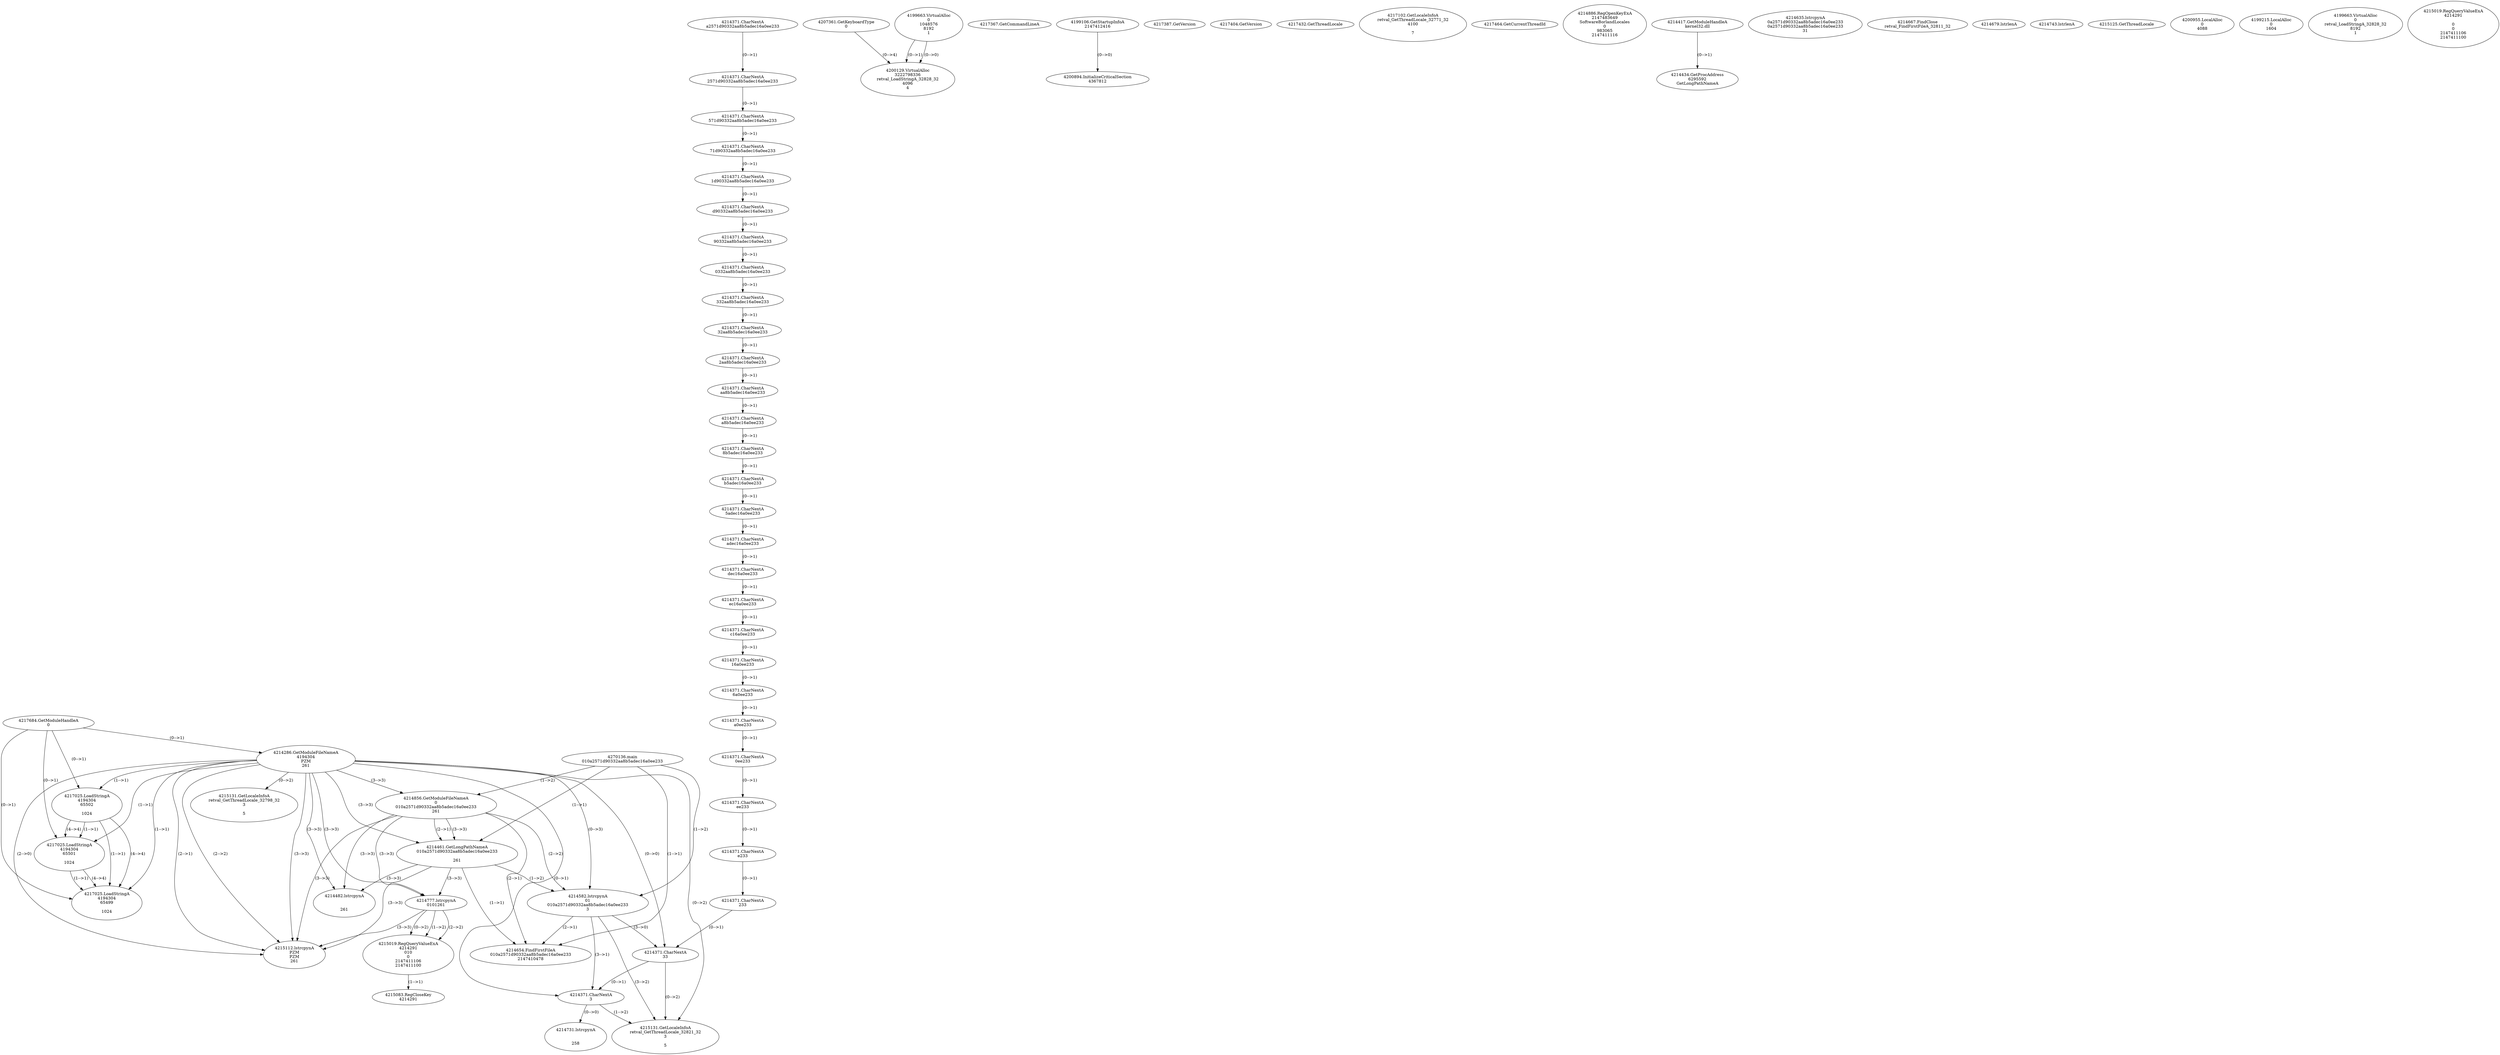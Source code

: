 // Global SCDG with merge call
digraph {
	0 [label="4270136.main
010a2571d90332aa8b5adec16a0ee233"]
	1 [label="4217684.GetModuleHandleA
0"]
	2 [label="4207361.GetKeyboardType
0"]
	3 [label="4217367.GetCommandLineA
"]
	4 [label="4199106.GetStartupInfoA
2147412416"]
	5 [label="4217387.GetVersion
"]
	6 [label="4217404.GetVersion
"]
	7 [label="4217432.GetThreadLocale
"]
	8 [label="4217102.GetLocaleInfoA
retval_GetThreadLocale_32771_32
4100

7"]
	9 [label="4217464.GetCurrentThreadId
"]
	10 [label="4214286.GetModuleFileNameA
4194304
PZM
261"]
	1 -> 10 [label="(0-->1)"]
	11 [label="4214856.GetModuleFileNameA
0
010a2571d90332aa8b5adec16a0ee233
261"]
	0 -> 11 [label="(1-->2)"]
	10 -> 11 [label="(3-->3)"]
	12 [label="4214886.RegOpenKeyExA
2147483649
Software\Borland\Locales
0
983065
2147411116"]
	13 [label="4214417.GetModuleHandleA
kernel32.dll"]
	14 [label="4214434.GetProcAddress
6295592
GetLongPathNameA"]
	13 -> 14 [label="(0-->1)"]
	15 [label="4214461.GetLongPathNameA
010a2571d90332aa8b5adec16a0ee233

261"]
	0 -> 15 [label="(1-->1)"]
	11 -> 15 [label="(2-->1)"]
	10 -> 15 [label="(3-->3)"]
	11 -> 15 [label="(3-->3)"]
	16 [label="4214582.lstrcpynA
01
010a2571d90332aa8b5adec16a0ee233
3"]
	0 -> 16 [label="(1-->2)"]
	11 -> 16 [label="(2-->2)"]
	15 -> 16 [label="(1-->2)"]
	10 -> 16 [label="(0-->3)"]
	17 [label="4214371.CharNextA
a2571d90332aa8b5adec16a0ee233"]
	18 [label="4214371.CharNextA
2571d90332aa8b5adec16a0ee233"]
	17 -> 18 [label="(0-->1)"]
	19 [label="4214371.CharNextA
571d90332aa8b5adec16a0ee233"]
	18 -> 19 [label="(0-->1)"]
	20 [label="4214371.CharNextA
71d90332aa8b5adec16a0ee233"]
	19 -> 20 [label="(0-->1)"]
	21 [label="4214371.CharNextA
1d90332aa8b5adec16a0ee233"]
	20 -> 21 [label="(0-->1)"]
	22 [label="4214371.CharNextA
d90332aa8b5adec16a0ee233"]
	21 -> 22 [label="(0-->1)"]
	23 [label="4214371.CharNextA
90332aa8b5adec16a0ee233"]
	22 -> 23 [label="(0-->1)"]
	24 [label="4214371.CharNextA
0332aa8b5adec16a0ee233"]
	23 -> 24 [label="(0-->1)"]
	25 [label="4214371.CharNextA
332aa8b5adec16a0ee233"]
	24 -> 25 [label="(0-->1)"]
	26 [label="4214371.CharNextA
32aa8b5adec16a0ee233"]
	25 -> 26 [label="(0-->1)"]
	27 [label="4214371.CharNextA
2aa8b5adec16a0ee233"]
	26 -> 27 [label="(0-->1)"]
	28 [label="4214371.CharNextA
aa8b5adec16a0ee233"]
	27 -> 28 [label="(0-->1)"]
	29 [label="4214371.CharNextA
a8b5adec16a0ee233"]
	28 -> 29 [label="(0-->1)"]
	30 [label="4214371.CharNextA
8b5adec16a0ee233"]
	29 -> 30 [label="(0-->1)"]
	31 [label="4214371.CharNextA
b5adec16a0ee233"]
	30 -> 31 [label="(0-->1)"]
	32 [label="4214371.CharNextA
5adec16a0ee233"]
	31 -> 32 [label="(0-->1)"]
	33 [label="4214371.CharNextA
adec16a0ee233"]
	32 -> 33 [label="(0-->1)"]
	34 [label="4214371.CharNextA
dec16a0ee233"]
	33 -> 34 [label="(0-->1)"]
	35 [label="4214371.CharNextA
ec16a0ee233"]
	34 -> 35 [label="(0-->1)"]
	36 [label="4214371.CharNextA
c16a0ee233"]
	35 -> 36 [label="(0-->1)"]
	37 [label="4214371.CharNextA
16a0ee233"]
	36 -> 37 [label="(0-->1)"]
	38 [label="4214371.CharNextA
6a0ee233"]
	37 -> 38 [label="(0-->1)"]
	39 [label="4214371.CharNextA
a0ee233"]
	38 -> 39 [label="(0-->1)"]
	40 [label="4214371.CharNextA
0ee233"]
	39 -> 40 [label="(0-->1)"]
	41 [label="4214371.CharNextA
ee233"]
	40 -> 41 [label="(0-->1)"]
	42 [label="4214371.CharNextA
e233"]
	41 -> 42 [label="(0-->1)"]
	43 [label="4214371.CharNextA
233"]
	42 -> 43 [label="(0-->1)"]
	44 [label="4214371.CharNextA
33"]
	43 -> 44 [label="(0-->1)"]
	10 -> 44 [label="(0-->0)"]
	16 -> 44 [label="(3-->0)"]
	45 [label="4214371.CharNextA
3"]
	10 -> 45 [label="(0-->1)"]
	16 -> 45 [label="(3-->1)"]
	44 -> 45 [label="(0-->1)"]
	46 [label="4214635.lstrcpynA
0a2571d90332aa8b5adec16a0ee233
0a2571d90332aa8b5adec16a0ee233
31"]
	47 [label="4214654.FindFirstFileA
010a2571d90332aa8b5adec16a0ee233
2147410478"]
	0 -> 47 [label="(1-->1)"]
	11 -> 47 [label="(2-->1)"]
	15 -> 47 [label="(1-->1)"]
	16 -> 47 [label="(2-->1)"]
	48 [label="4214667.FindClose
retval_FindFirstFileA_32811_32"]
	49 [label="4214679.lstrlenA
"]
	50 [label="4214731.lstrcpynA


258"]
	45 -> 50 [label="(0-->0)"]
	51 [label="4214743.lstrlenA
"]
	52 [label="4214777.lstrcpynA
01\
01\
261"]
	10 -> 52 [label="(3-->3)"]
	11 -> 52 [label="(3-->3)"]
	15 -> 52 [label="(3-->3)"]
	53 [label="4215019.RegQueryValueExA
4214291
01\
0
0
2147411106
2147411100"]
	52 -> 53 [label="(1-->2)"]
	52 -> 53 [label="(2-->2)"]
	52 -> 53 [label="(0-->2)"]
	54 [label="4215083.RegCloseKey
4214291"]
	53 -> 54 [label="(1-->1)"]
	55 [label="4215112.lstrcpynA
PZM
PZM
261"]
	10 -> 55 [label="(2-->1)"]
	10 -> 55 [label="(2-->2)"]
	10 -> 55 [label="(3-->3)"]
	11 -> 55 [label="(3-->3)"]
	15 -> 55 [label="(3-->3)"]
	52 -> 55 [label="(3-->3)"]
	10 -> 55 [label="(2-->0)"]
	56 [label="4215125.GetThreadLocale
"]
	57 [label="4215131.GetLocaleInfoA
retval_GetThreadLocale_32821_32
3

5"]
	10 -> 57 [label="(0-->2)"]
	16 -> 57 [label="(3-->2)"]
	44 -> 57 [label="(0-->2)"]
	45 -> 57 [label="(1-->2)"]
	58 [label="4217025.LoadStringA
4194304
65502

1024"]
	1 -> 58 [label="(0-->1)"]
	10 -> 58 [label="(1-->1)"]
	59 [label="4217025.LoadStringA
4194304
65501

1024"]
	1 -> 59 [label="(0-->1)"]
	10 -> 59 [label="(1-->1)"]
	58 -> 59 [label="(1-->1)"]
	58 -> 59 [label="(4-->4)"]
	60 [label="4217025.LoadStringA
4194304
65499

1024"]
	1 -> 60 [label="(0-->1)"]
	10 -> 60 [label="(1-->1)"]
	58 -> 60 [label="(1-->1)"]
	59 -> 60 [label="(1-->1)"]
	58 -> 60 [label="(4-->4)"]
	59 -> 60 [label="(4-->4)"]
	61 [label="4200894.InitializeCriticalSection
4367812"]
	4 -> 61 [label="(0-->0)"]
	62 [label="4200955.LocalAlloc
0
4088"]
	63 [label="4199663.VirtualAlloc
0
1048576
8192
1"]
	64 [label="4199215.LocalAlloc
0
1604"]
	65 [label="4200129.VirtualAlloc
3222798336
retval_LoadStringA_32828_32
4096
4"]
	63 -> 65 [label="(0-->1)"]
	2 -> 65 [label="(0-->4)"]
	63 -> 65 [label="(0-->0)"]
	66 [label="4199663.VirtualAlloc
0
retval_LoadStringA_32828_32
8192
1"]
	67 [label="4214482.lstrcpynA


261"]
	10 -> 67 [label="(3-->3)"]
	11 -> 67 [label="(3-->3)"]
	15 -> 67 [label="(3-->3)"]
	68 [label="4215019.RegQueryValueExA
4214291

0
0
2147411106
2147411100"]
	69 [label="4215131.GetLocaleInfoA
retval_GetThreadLocale_32798_32
3

5"]
	10 -> 69 [label="(0-->2)"]
}
